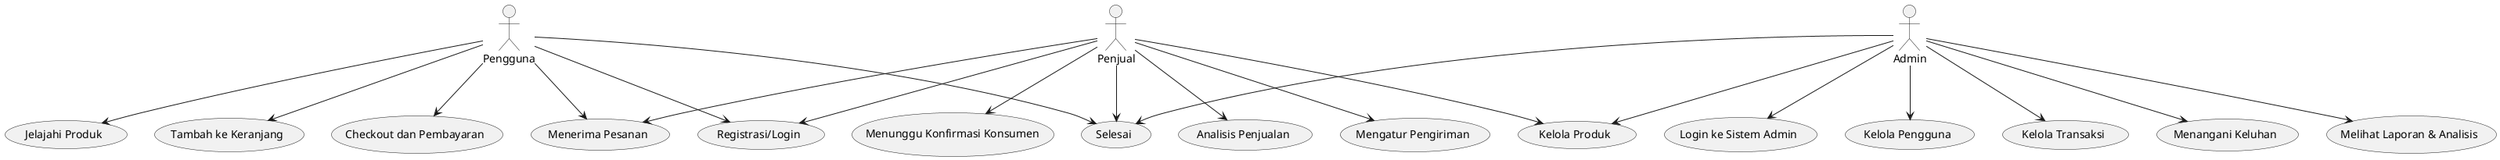 @startuml

actor Pengguna as "Pengguna"
actor Penjual as "Penjual"
actor Admin as "Admin"

Pengguna --> (Registrasi/Login)
Pengguna --> (Jelajahi Produk)
Pengguna --> (Tambah ke Keranjang)
Pengguna --> (Checkout dan Pembayaran)
Pengguna --> (Menerima Pesanan)
Pengguna --> (Selesai)

Penjual --> (Registrasi/Login)
Penjual --> (Kelola Produk)
Penjual --> (Menerima Pesanan)
Penjual --> (Mengatur Pengiriman)
Penjual --> (Menunggu Konfirmasi Konsumen)
Penjual --> (Analisis Penjualan)
Penjual --> (Selesai)

Admin --> (Login ke Sistem Admin)
Admin --> (Kelola Pengguna)
Admin --> (Kelola Produk)
Admin --> (Kelola Transaksi)
Admin --> (Menangani Keluhan)
Admin --> (Melihat Laporan & Analisis)
Admin --> (Selesai)

@enduml
